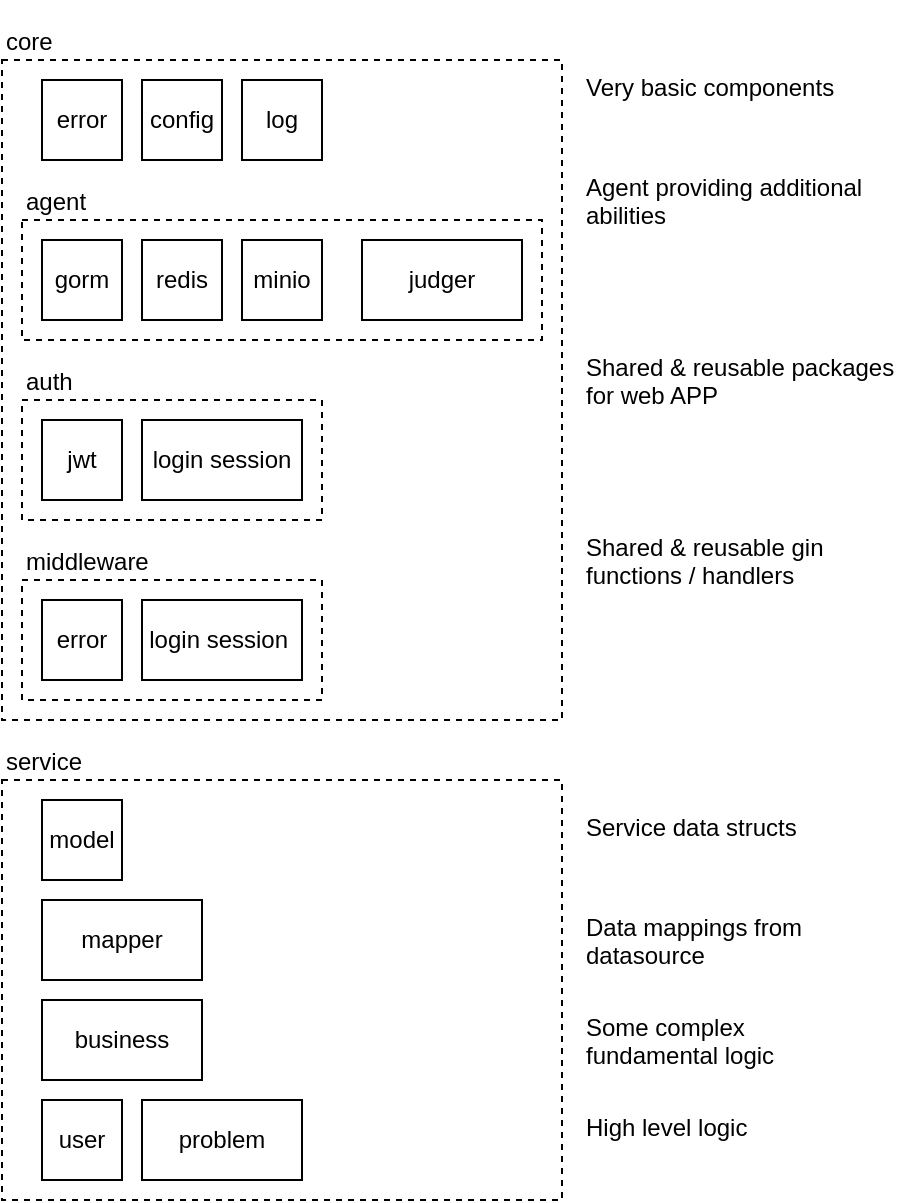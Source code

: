 <mxfile version="21.2.3" type="device">
  <diagram name="第 1 页" id="d_u99UVaxlQXuyL9qwt2">
    <mxGraphModel dx="1339" dy="785" grid="1" gridSize="10" guides="1" tooltips="1" connect="1" arrows="1" fold="1" page="1" pageScale="1" pageWidth="827" pageHeight="1169" math="0" shadow="0">
      <root>
        <mxCell id="0" />
        <mxCell id="1" parent="0" />
        <mxCell id="8YgFfB6-xN1BKoByi3ss-21" value="" style="rounded=0;whiteSpace=wrap;html=1;fillColor=none;dashed=1;strokeWidth=1;perimeterSpacing=0;" vertex="1" parent="1">
          <mxGeometry x="40" y="30" width="280" height="330" as="geometry" />
        </mxCell>
        <mxCell id="8YgFfB6-xN1BKoByi3ss-23" value="model" style="rounded=0;whiteSpace=wrap;html=1;" vertex="1" parent="1">
          <mxGeometry x="60" y="400" width="40" height="40" as="geometry" />
        </mxCell>
        <mxCell id="8YgFfB6-xN1BKoByi3ss-24" value="mapper" style="rounded=0;whiteSpace=wrap;html=1;" vertex="1" parent="1">
          <mxGeometry x="60" y="450" width="80" height="40" as="geometry" />
        </mxCell>
        <mxCell id="8YgFfB6-xN1BKoByi3ss-27" value="" style="group" vertex="1" connectable="0" parent="1">
          <mxGeometry x="50" y="170" width="150" height="90" as="geometry" />
        </mxCell>
        <mxCell id="8YgFfB6-xN1BKoByi3ss-19" value="" style="rounded=0;whiteSpace=wrap;html=1;fillColor=none;dashed=1;" vertex="1" parent="8YgFfB6-xN1BKoByi3ss-27">
          <mxGeometry y="30" width="150" height="60" as="geometry" />
        </mxCell>
        <mxCell id="8YgFfB6-xN1BKoByi3ss-17" value="jwt" style="rounded=0;whiteSpace=wrap;html=1;" vertex="1" parent="8YgFfB6-xN1BKoByi3ss-27">
          <mxGeometry x="10" y="40" width="40" height="40" as="geometry" />
        </mxCell>
        <mxCell id="8YgFfB6-xN1BKoByi3ss-18" value="login session" style="rounded=0;whiteSpace=wrap;html=1;" vertex="1" parent="8YgFfB6-xN1BKoByi3ss-27">
          <mxGeometry x="60" y="40" width="80" height="40" as="geometry" />
        </mxCell>
        <mxCell id="8YgFfB6-xN1BKoByi3ss-20" value="auth" style="text;html=1;strokeColor=none;fillColor=none;align=left;verticalAlign=bottom;whiteSpace=wrap;rounded=0;" vertex="1" parent="8YgFfB6-xN1BKoByi3ss-27">
          <mxGeometry width="60" height="30" as="geometry" />
        </mxCell>
        <mxCell id="8YgFfB6-xN1BKoByi3ss-30" value="" style="group" vertex="1" connectable="0" parent="1">
          <mxGeometry x="50" y="80" width="260" height="90" as="geometry" />
        </mxCell>
        <mxCell id="8YgFfB6-xN1BKoByi3ss-5" value="" style="rounded=0;whiteSpace=wrap;html=1;fillColor=none;dashed=1;" vertex="1" parent="8YgFfB6-xN1BKoByi3ss-30">
          <mxGeometry y="30" width="260" height="60" as="geometry" />
        </mxCell>
        <mxCell id="8YgFfB6-xN1BKoByi3ss-1" value="gorm" style="rounded=0;whiteSpace=wrap;html=1;" vertex="1" parent="8YgFfB6-xN1BKoByi3ss-30">
          <mxGeometry x="10" y="40" width="40" height="40" as="geometry" />
        </mxCell>
        <mxCell id="8YgFfB6-xN1BKoByi3ss-2" value="redis" style="rounded=0;whiteSpace=wrap;html=1;" vertex="1" parent="8YgFfB6-xN1BKoByi3ss-30">
          <mxGeometry x="60" y="40" width="40" height="40" as="geometry" />
        </mxCell>
        <mxCell id="8YgFfB6-xN1BKoByi3ss-3" value="minio" style="rounded=0;whiteSpace=wrap;html=1;" vertex="1" parent="8YgFfB6-xN1BKoByi3ss-30">
          <mxGeometry x="110" y="40" width="40" height="40" as="geometry" />
        </mxCell>
        <mxCell id="8YgFfB6-xN1BKoByi3ss-4" value="judger" style="rounded=0;whiteSpace=wrap;html=1;" vertex="1" parent="8YgFfB6-xN1BKoByi3ss-30">
          <mxGeometry x="170" y="40" width="80" height="40" as="geometry" />
        </mxCell>
        <mxCell id="8YgFfB6-xN1BKoByi3ss-6" value="agent" style="text;html=1;strokeColor=none;fillColor=none;align=left;verticalAlign=bottom;whiteSpace=wrap;rounded=0;" vertex="1" parent="8YgFfB6-xN1BKoByi3ss-30">
          <mxGeometry width="60" height="30" as="geometry" />
        </mxCell>
        <mxCell id="8YgFfB6-xN1BKoByi3ss-31" value="" style="group" vertex="1" connectable="0" parent="1">
          <mxGeometry x="50" y="260" width="150" height="90" as="geometry" />
        </mxCell>
        <mxCell id="8YgFfB6-xN1BKoByi3ss-9" value="" style="rounded=0;whiteSpace=wrap;html=1;fillColor=none;dashed=1;" vertex="1" parent="8YgFfB6-xN1BKoByi3ss-31">
          <mxGeometry y="30" width="150" height="60" as="geometry" />
        </mxCell>
        <mxCell id="8YgFfB6-xN1BKoByi3ss-7" value="error" style="rounded=0;whiteSpace=wrap;html=1;" vertex="1" parent="8YgFfB6-xN1BKoByi3ss-31">
          <mxGeometry x="10" y="40" width="40" height="40" as="geometry" />
        </mxCell>
        <mxCell id="8YgFfB6-xN1BKoByi3ss-8" value="login session&amp;nbsp;" style="rounded=0;whiteSpace=wrap;html=1;align=center;" vertex="1" parent="8YgFfB6-xN1BKoByi3ss-31">
          <mxGeometry x="60" y="40" width="80" height="40" as="geometry" />
        </mxCell>
        <mxCell id="8YgFfB6-xN1BKoByi3ss-10" value="middleware" style="text;html=1;strokeColor=none;fillColor=none;align=left;verticalAlign=bottom;whiteSpace=wrap;rounded=0;" vertex="1" parent="8YgFfB6-xN1BKoByi3ss-31">
          <mxGeometry width="60" height="30" as="geometry" />
        </mxCell>
        <mxCell id="8YgFfB6-xN1BKoByi3ss-33" value="" style="group" vertex="1" connectable="0" parent="1">
          <mxGeometry x="60" y="40" width="140" height="40" as="geometry" />
        </mxCell>
        <mxCell id="8YgFfB6-xN1BKoByi3ss-14" value="error" style="rounded=0;whiteSpace=wrap;html=1;" vertex="1" parent="8YgFfB6-xN1BKoByi3ss-33">
          <mxGeometry width="40" height="40" as="geometry" />
        </mxCell>
        <mxCell id="8YgFfB6-xN1BKoByi3ss-15" value="log" style="rounded=0;whiteSpace=wrap;html=1;" vertex="1" parent="8YgFfB6-xN1BKoByi3ss-33">
          <mxGeometry x="100" width="40" height="40" as="geometry" />
        </mxCell>
        <mxCell id="8YgFfB6-xN1BKoByi3ss-16" value="config" style="rounded=0;whiteSpace=wrap;html=1;" vertex="1" parent="8YgFfB6-xN1BKoByi3ss-33">
          <mxGeometry x="50" width="40" height="40" as="geometry" />
        </mxCell>
        <mxCell id="8YgFfB6-xN1BKoByi3ss-34" value="Very basic components" style="text;html=1;strokeColor=none;fillColor=none;align=left;verticalAlign=top;whiteSpace=wrap;rounded=0;" vertex="1" parent="1">
          <mxGeometry x="330" y="30" width="160" height="30" as="geometry" />
        </mxCell>
        <mxCell id="8YgFfB6-xN1BKoByi3ss-22" value="core" style="text;html=1;strokeColor=none;fillColor=none;align=left;verticalAlign=bottom;whiteSpace=wrap;rounded=0;" vertex="1" parent="1">
          <mxGeometry x="40" width="37.33" height="30" as="geometry" />
        </mxCell>
        <mxCell id="8YgFfB6-xN1BKoByi3ss-35" value="Agent providing additional abilities&lt;br&gt;" style="text;html=1;strokeColor=none;fillColor=none;align=left;verticalAlign=top;whiteSpace=wrap;rounded=0;" vertex="1" parent="1">
          <mxGeometry x="330" y="80" width="160" height="40" as="geometry" />
        </mxCell>
        <mxCell id="8YgFfB6-xN1BKoByi3ss-36" value="Shared &amp;amp; reusable packages for web APP" style="text;html=1;strokeColor=none;fillColor=none;align=left;verticalAlign=top;whiteSpace=wrap;rounded=0;" vertex="1" parent="1">
          <mxGeometry x="330" y="170" width="160" height="40" as="geometry" />
        </mxCell>
        <mxCell id="8YgFfB6-xN1BKoByi3ss-37" value="Shared &amp;amp; reusable gin functions / handlers&amp;nbsp;" style="text;html=1;strokeColor=none;fillColor=none;align=left;verticalAlign=top;whiteSpace=wrap;rounded=0;" vertex="1" parent="1">
          <mxGeometry x="330" y="260" width="160" height="40" as="geometry" />
        </mxCell>
        <mxCell id="8YgFfB6-xN1BKoByi3ss-40" value="business" style="rounded=0;whiteSpace=wrap;html=1;" vertex="1" parent="1">
          <mxGeometry x="60" y="500" width="80" height="40" as="geometry" />
        </mxCell>
        <mxCell id="8YgFfB6-xN1BKoByi3ss-41" value="user" style="rounded=0;whiteSpace=wrap;html=1;" vertex="1" parent="1">
          <mxGeometry x="60" y="550" width="40" height="40" as="geometry" />
        </mxCell>
        <mxCell id="8YgFfB6-xN1BKoByi3ss-42" value="problem" style="rounded=0;whiteSpace=wrap;html=1;" vertex="1" parent="1">
          <mxGeometry x="110" y="550" width="80" height="40" as="geometry" />
        </mxCell>
        <mxCell id="8YgFfB6-xN1BKoByi3ss-45" value="" style="rounded=0;whiteSpace=wrap;html=1;fillColor=none;dashed=1;strokeWidth=1;perimeterSpacing=0;" vertex="1" parent="1">
          <mxGeometry x="40" y="390" width="280" height="210" as="geometry" />
        </mxCell>
        <mxCell id="8YgFfB6-xN1BKoByi3ss-46" value="service" style="text;html=1;strokeColor=none;fillColor=none;align=left;verticalAlign=bottom;whiteSpace=wrap;rounded=0;" vertex="1" parent="1">
          <mxGeometry x="40" y="360" width="60" height="30" as="geometry" />
        </mxCell>
        <mxCell id="8YgFfB6-xN1BKoByi3ss-47" value="High level logic" style="text;html=1;strokeColor=none;fillColor=none;align=left;verticalAlign=top;whiteSpace=wrap;rounded=0;" vertex="1" parent="1">
          <mxGeometry x="330" y="550" width="160" height="40" as="geometry" />
        </mxCell>
        <mxCell id="8YgFfB6-xN1BKoByi3ss-48" value="Some complex&amp;nbsp;&amp;nbsp;&lt;br&gt;fundamental logic" style="text;html=1;strokeColor=none;fillColor=none;align=left;verticalAlign=top;whiteSpace=wrap;rounded=0;" vertex="1" parent="1">
          <mxGeometry x="330" y="500" width="160" height="40" as="geometry" />
        </mxCell>
        <mxCell id="8YgFfB6-xN1BKoByi3ss-49" value="Data mappings from datasource" style="text;html=1;strokeColor=none;fillColor=none;align=left;verticalAlign=top;whiteSpace=wrap;rounded=0;" vertex="1" parent="1">
          <mxGeometry x="330" y="450" width="160" height="40" as="geometry" />
        </mxCell>
        <mxCell id="8YgFfB6-xN1BKoByi3ss-50" value="Service data structs" style="text;html=1;strokeColor=none;fillColor=none;align=left;verticalAlign=top;whiteSpace=wrap;rounded=0;" vertex="1" parent="1">
          <mxGeometry x="330" y="400" width="160" height="40" as="geometry" />
        </mxCell>
      </root>
    </mxGraphModel>
  </diagram>
</mxfile>
